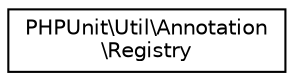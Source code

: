 digraph "Graphical Class Hierarchy"
{
  edge [fontname="Helvetica",fontsize="10",labelfontname="Helvetica",labelfontsize="10"];
  node [fontname="Helvetica",fontsize="10",shape=record];
  rankdir="LR";
  Node0 [label="PHPUnit\\Util\\Annotation\l\\Registry",height=0.2,width=0.4,color="black", fillcolor="white", style="filled",URL="$classPHPUnit_1_1Util_1_1Annotation_1_1Registry.html"];
}
